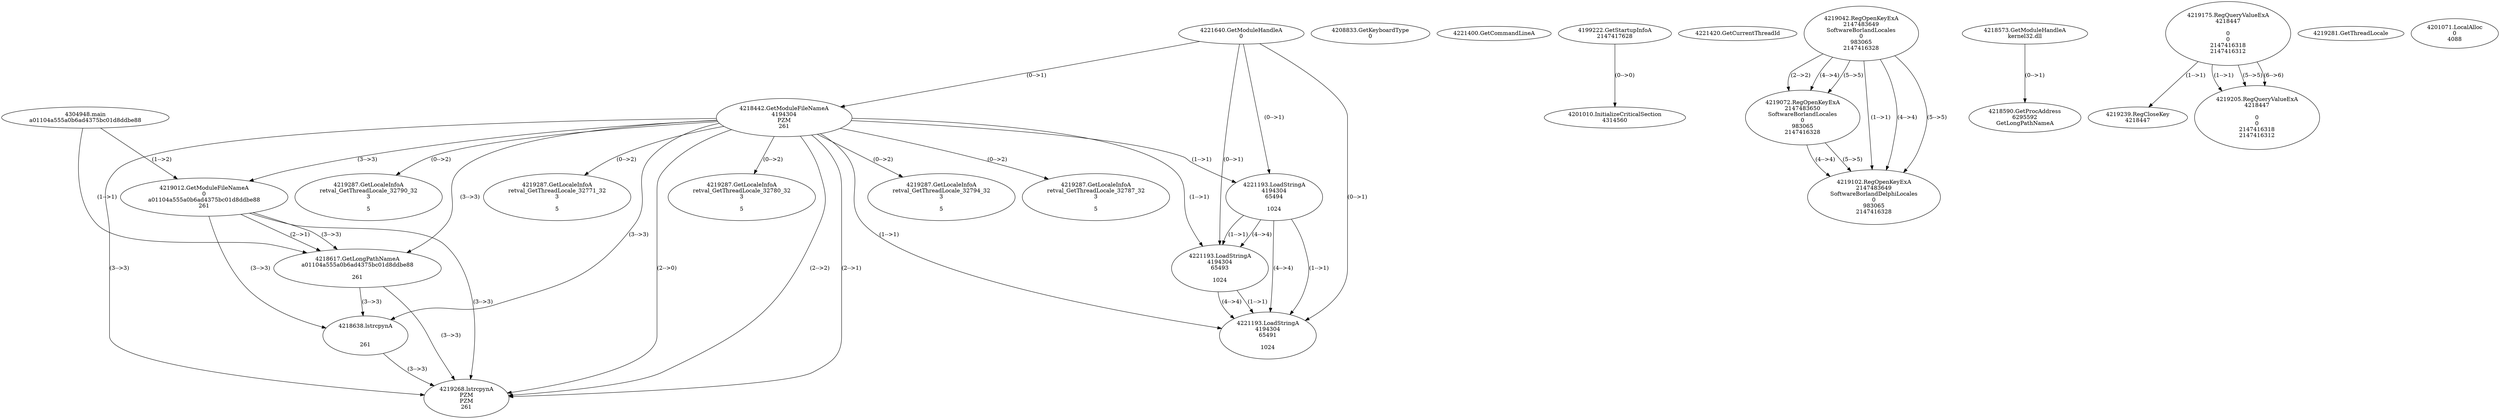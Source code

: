 // Global SCDG with merge call
digraph {
	0 [label="4304948.main
a01104a555a0b6ad4375bc01d8ddbe88"]
	1 [label="4221640.GetModuleHandleA
0"]
	2 [label="4208833.GetKeyboardType
0"]
	3 [label="4221400.GetCommandLineA
"]
	4 [label="4199222.GetStartupInfoA
2147417628"]
	5 [label="4221420.GetCurrentThreadId
"]
	6 [label="4218442.GetModuleFileNameA
4194304
PZM
261"]
	1 -> 6 [label="(0-->1)"]
	7 [label="4219012.GetModuleFileNameA
0
a01104a555a0b6ad4375bc01d8ddbe88
261"]
	0 -> 7 [label="(1-->2)"]
	6 -> 7 [label="(3-->3)"]
	8 [label="4219042.RegOpenKeyExA
2147483649
Software\Borland\Locales
0
983065
2147416328"]
	9 [label="4218573.GetModuleHandleA
kernel32.dll"]
	10 [label="4218590.GetProcAddress
6295592
GetLongPathNameA"]
	9 -> 10 [label="(0-->1)"]
	11 [label="4218617.GetLongPathNameA
a01104a555a0b6ad4375bc01d8ddbe88

261"]
	0 -> 11 [label="(1-->1)"]
	7 -> 11 [label="(2-->1)"]
	6 -> 11 [label="(3-->3)"]
	7 -> 11 [label="(3-->3)"]
	12 [label="4218638.lstrcpynA


261"]
	6 -> 12 [label="(3-->3)"]
	7 -> 12 [label="(3-->3)"]
	11 -> 12 [label="(3-->3)"]
	13 [label="4219175.RegQueryValueExA
4218447

0
0
2147416318
2147416312"]
	14 [label="4219239.RegCloseKey
4218447"]
	13 -> 14 [label="(1-->1)"]
	15 [label="4219268.lstrcpynA
PZM
PZM
261"]
	6 -> 15 [label="(2-->1)"]
	6 -> 15 [label="(2-->2)"]
	6 -> 15 [label="(3-->3)"]
	7 -> 15 [label="(3-->3)"]
	11 -> 15 [label="(3-->3)"]
	12 -> 15 [label="(3-->3)"]
	6 -> 15 [label="(2-->0)"]
	16 [label="4219281.GetThreadLocale
"]
	17 [label="4219287.GetLocaleInfoA
retval_GetThreadLocale_32780_32
3

5"]
	6 -> 17 [label="(0-->2)"]
	18 [label="4221193.LoadStringA
4194304
65494

1024"]
	1 -> 18 [label="(0-->1)"]
	6 -> 18 [label="(1-->1)"]
	19 [label="4221193.LoadStringA
4194304
65493

1024"]
	1 -> 19 [label="(0-->1)"]
	6 -> 19 [label="(1-->1)"]
	18 -> 19 [label="(1-->1)"]
	18 -> 19 [label="(4-->4)"]
	20 [label="4221193.LoadStringA
4194304
65491

1024"]
	1 -> 20 [label="(0-->1)"]
	6 -> 20 [label="(1-->1)"]
	18 -> 20 [label="(1-->1)"]
	19 -> 20 [label="(1-->1)"]
	18 -> 20 [label="(4-->4)"]
	19 -> 20 [label="(4-->4)"]
	21 [label="4201010.InitializeCriticalSection
4314560"]
	4 -> 21 [label="(0-->0)"]
	22 [label="4201071.LocalAlloc
0
4088"]
	23 [label="4219205.RegQueryValueExA
4218447

0
0
2147416318
2147416312"]
	13 -> 23 [label="(1-->1)"]
	13 -> 23 [label="(5-->5)"]
	13 -> 23 [label="(6-->6)"]
	24 [label="4219287.GetLocaleInfoA
retval_GetThreadLocale_32794_32
3

5"]
	6 -> 24 [label="(0-->2)"]
	25 [label="4219287.GetLocaleInfoA
retval_GetThreadLocale_32787_32
3

5"]
	6 -> 25 [label="(0-->2)"]
	26 [label="4219072.RegOpenKeyExA
2147483650
Software\Borland\Locales
0
983065
2147416328"]
	8 -> 26 [label="(2-->2)"]
	8 -> 26 [label="(4-->4)"]
	8 -> 26 [label="(5-->5)"]
	27 [label="4219287.GetLocaleInfoA
retval_GetThreadLocale_32790_32
3

5"]
	6 -> 27 [label="(0-->2)"]
	28 [label="4219102.RegOpenKeyExA
2147483649
Software\Borland\Delphi\Locales
0
983065
2147416328"]
	8 -> 28 [label="(1-->1)"]
	8 -> 28 [label="(4-->4)"]
	26 -> 28 [label="(4-->4)"]
	8 -> 28 [label="(5-->5)"]
	26 -> 28 [label="(5-->5)"]
	29 [label="4219287.GetLocaleInfoA
retval_GetThreadLocale_32771_32
3

5"]
	6 -> 29 [label="(0-->2)"]
}

